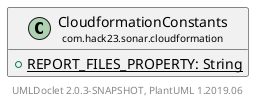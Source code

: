 @startuml
    set namespaceSeparator none
    hide empty fields
    hide empty methods

    class "<size:14>CloudformationConstants\n<size:10>com.hack23.sonar.cloudformation" as com.hack23.sonar.cloudformation.CloudformationConstants [[CloudformationConstants.html]] {
        {static} +REPORT_FILES_PROPERTY: String
    }

    center footer UMLDoclet 2.0.3-SNAPSHOT, PlantUML 1.2019.06
@enduml
